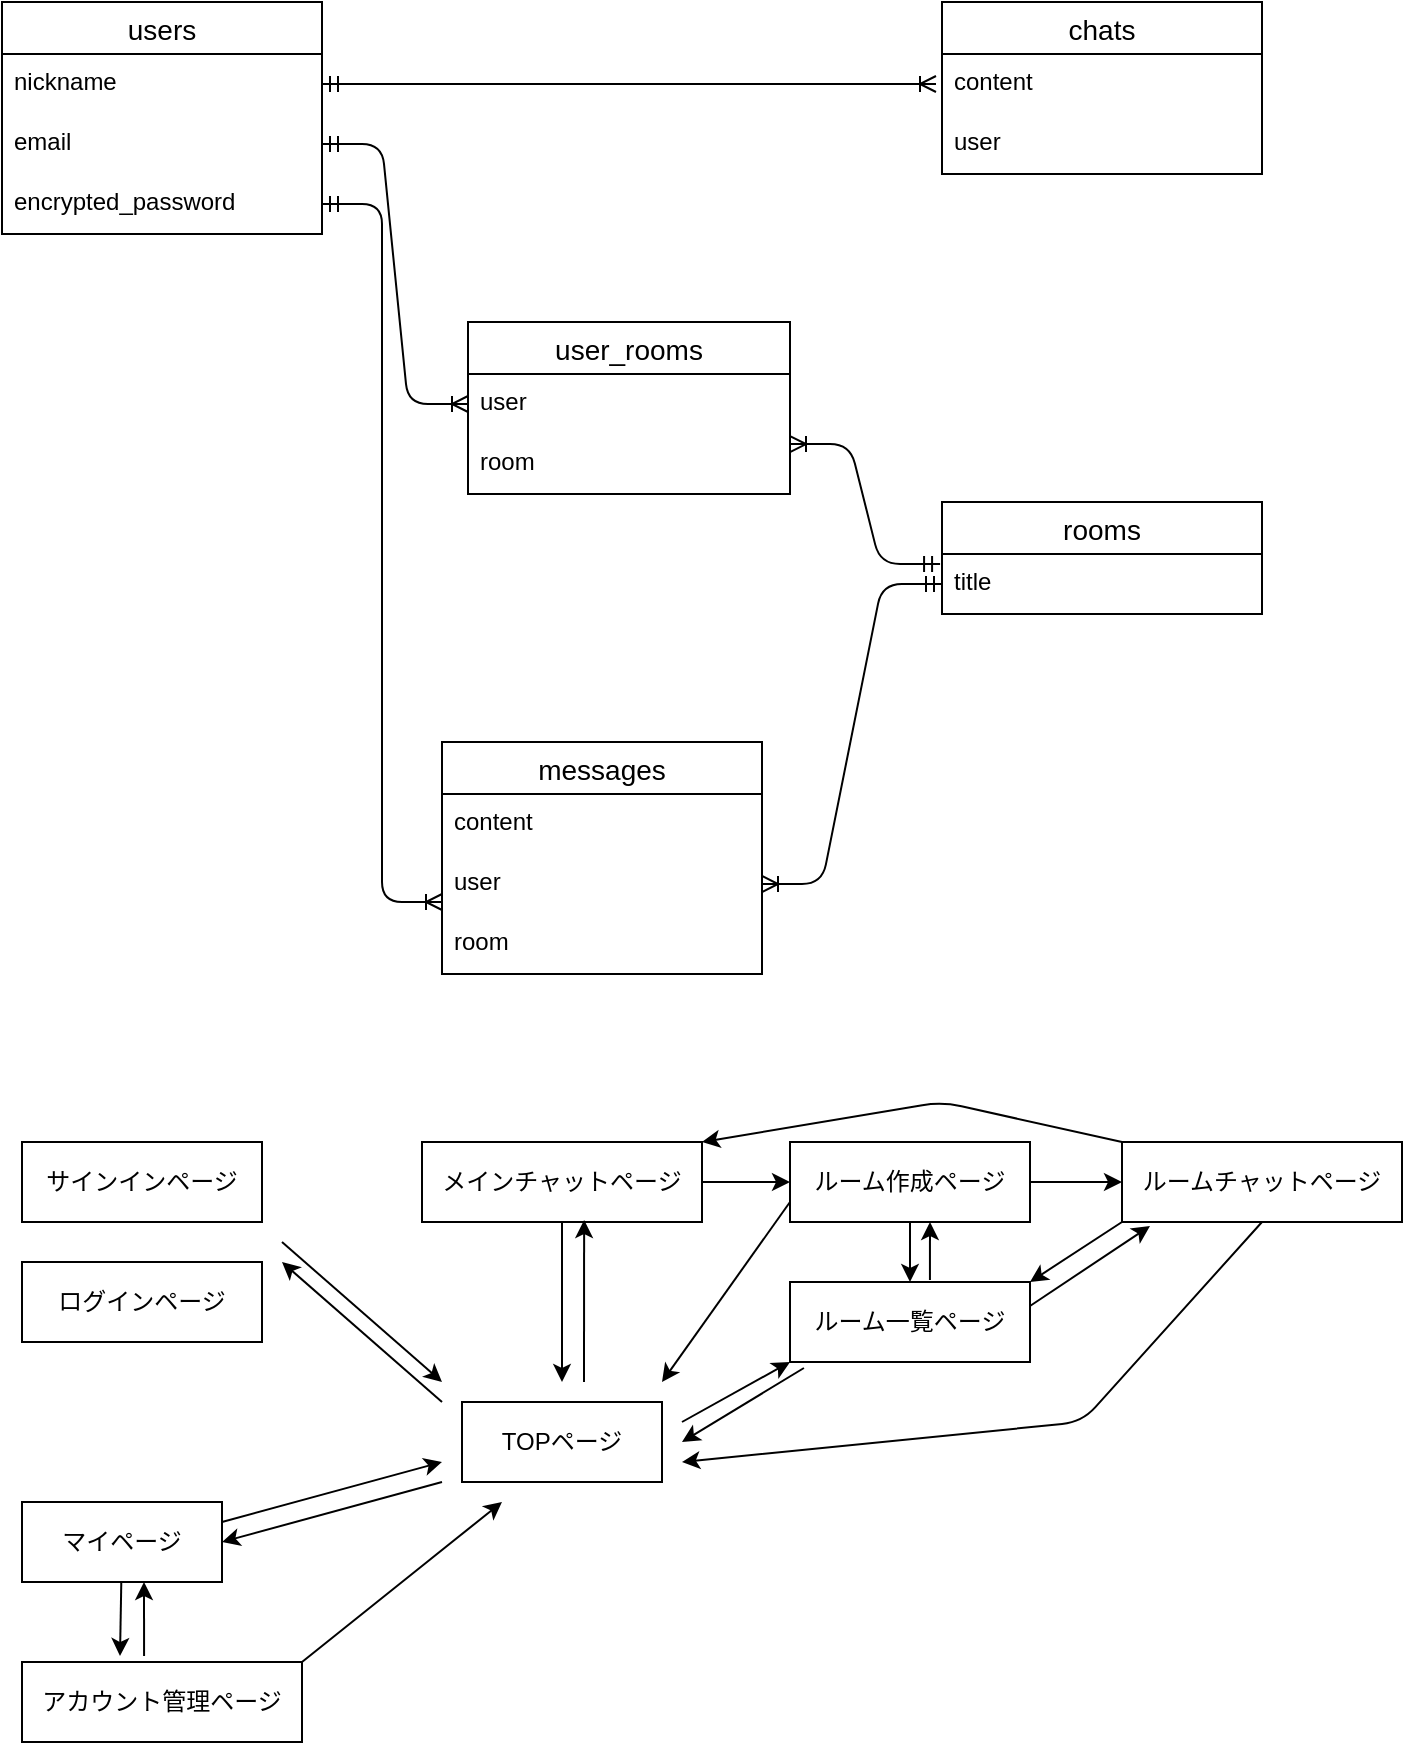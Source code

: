 <mxfile>
    <diagram id="Bfa1y9E24jX9PiugJ_2A" name="ページ1">
        <mxGraphModel dx="728" dy="410" grid="1" gridSize="10" guides="1" tooltips="1" connect="1" arrows="1" fold="1" page="1" pageScale="1" pageWidth="827" pageHeight="1169" math="0" shadow="0">
            <root>
                <mxCell id="0"/>
                <mxCell id="1" parent="0"/>
                <mxCell id="2" value="users" style="swimlane;fontStyle=0;childLayout=stackLayout;horizontal=1;startSize=26;horizontalStack=0;resizeParent=1;resizeParentMax=0;resizeLast=0;collapsible=1;marginBottom=0;align=center;fontSize=14;" parent="1" vertex="1">
                    <mxGeometry x="20" y="30" width="160" height="116" as="geometry"/>
                </mxCell>
                <mxCell id="3" value="nickname" style="text;strokeColor=none;fillColor=none;spacingLeft=4;spacingRight=4;overflow=hidden;rotatable=0;points=[[0,0.5],[1,0.5]];portConstraint=eastwest;fontSize=12;" parent="2" vertex="1">
                    <mxGeometry y="26" width="160" height="30" as="geometry"/>
                </mxCell>
                <mxCell id="4" value="email" style="text;strokeColor=none;fillColor=none;spacingLeft=4;spacingRight=4;overflow=hidden;rotatable=0;points=[[0,0.5],[1,0.5]];portConstraint=eastwest;fontSize=12;" parent="2" vertex="1">
                    <mxGeometry y="56" width="160" height="30" as="geometry"/>
                </mxCell>
                <mxCell id="5" value="encrypted_password" style="text;strokeColor=none;fillColor=none;spacingLeft=4;spacingRight=4;overflow=hidden;rotatable=0;points=[[0,0.5],[1,0.5]];portConstraint=eastwest;fontSize=12;" parent="2" vertex="1">
                    <mxGeometry y="86" width="160" height="30" as="geometry"/>
                </mxCell>
                <mxCell id="6" value="user_rooms" style="swimlane;fontStyle=0;childLayout=stackLayout;horizontal=1;startSize=26;horizontalStack=0;resizeParent=1;resizeParentMax=0;resizeLast=0;collapsible=1;marginBottom=0;align=center;fontSize=14;" parent="1" vertex="1">
                    <mxGeometry x="253" y="190" width="161" height="86" as="geometry"/>
                </mxCell>
                <mxCell id="7" value="user" style="text;strokeColor=none;fillColor=none;spacingLeft=4;spacingRight=4;overflow=hidden;rotatable=0;points=[[0,0.5],[1,0.5]];portConstraint=eastwest;fontSize=12;" parent="6" vertex="1">
                    <mxGeometry y="26" width="161" height="30" as="geometry"/>
                </mxCell>
                <mxCell id="8" value="room" style="text;strokeColor=none;fillColor=none;spacingLeft=4;spacingRight=4;overflow=hidden;rotatable=0;points=[[0,0.5],[1,0.5]];portConstraint=eastwest;fontSize=12;" parent="6" vertex="1">
                    <mxGeometry y="56" width="161" height="30" as="geometry"/>
                </mxCell>
                <mxCell id="10" value="rooms" style="swimlane;fontStyle=0;childLayout=stackLayout;horizontal=1;startSize=26;horizontalStack=0;resizeParent=1;resizeParentMax=0;resizeLast=0;collapsible=1;marginBottom=0;align=center;fontSize=14;" parent="1" vertex="1">
                    <mxGeometry x="490" y="280" width="160" height="56" as="geometry"/>
                </mxCell>
                <mxCell id="17" value="title" style="text;strokeColor=none;fillColor=none;spacingLeft=4;spacingRight=4;overflow=hidden;rotatable=0;points=[[0,0.5],[1,0.5]];portConstraint=eastwest;fontSize=12;" parent="10" vertex="1">
                    <mxGeometry y="26" width="160" height="30" as="geometry"/>
                </mxCell>
                <mxCell id="19" value="chats" style="swimlane;fontStyle=0;childLayout=stackLayout;horizontal=1;startSize=26;horizontalStack=0;resizeParent=1;resizeParentMax=0;resizeLast=0;collapsible=1;marginBottom=0;align=center;fontSize=14;" parent="1" vertex="1">
                    <mxGeometry x="490" y="30" width="160" height="86" as="geometry"/>
                </mxCell>
                <mxCell id="20" value="content" style="text;strokeColor=none;fillColor=none;spacingLeft=4;spacingRight=4;overflow=hidden;rotatable=0;points=[[0,0.5],[1,0.5]];portConstraint=eastwest;fontSize=12;" parent="19" vertex="1">
                    <mxGeometry y="26" width="160" height="30" as="geometry"/>
                </mxCell>
                <mxCell id="21" value="user" style="text;strokeColor=none;fillColor=none;spacingLeft=4;spacingRight=4;overflow=hidden;rotatable=0;points=[[0,0.5],[1,0.5]];portConstraint=eastwest;fontSize=12;" parent="19" vertex="1">
                    <mxGeometry y="56" width="160" height="30" as="geometry"/>
                </mxCell>
                <mxCell id="27" value="" style="edgeStyle=entityRelationEdgeStyle;fontSize=12;html=1;endArrow=ERoneToMany;startArrow=ERmandOne;exitX=1;exitY=0.5;exitDx=0;exitDy=0;entryX=0;entryY=0.5;entryDx=0;entryDy=0;" parent="1" source="4" target="7" edge="1">
                    <mxGeometry width="100" height="100" relative="1" as="geometry">
                        <mxPoint x="300" y="290" as="sourcePoint"/>
                        <mxPoint x="400" y="190" as="targetPoint"/>
                    </mxGeometry>
                </mxCell>
                <mxCell id="28" value="" style="edgeStyle=entityRelationEdgeStyle;fontSize=12;html=1;endArrow=ERoneToMany;startArrow=ERmandOne;entryX=1;entryY=0.167;entryDx=0;entryDy=0;entryPerimeter=0;exitX=-0.006;exitY=0.167;exitDx=0;exitDy=0;exitPerimeter=0;" parent="1" source="17" target="8" edge="1">
                    <mxGeometry width="100" height="100" relative="1" as="geometry">
                        <mxPoint x="490" y="351" as="sourcePoint"/>
                        <mxPoint x="400" y="190" as="targetPoint"/>
                    </mxGeometry>
                </mxCell>
                <mxCell id="31" value="" style="edgeStyle=entityRelationEdgeStyle;fontSize=12;html=1;endArrow=ERoneToMany;startArrow=ERmandOne;exitX=1;exitY=0.5;exitDx=0;exitDy=0;" parent="1" source="3" edge="1">
                    <mxGeometry width="100" height="100" relative="1" as="geometry">
                        <mxPoint x="470" y="90" as="sourcePoint"/>
                        <mxPoint x="487" y="71" as="targetPoint"/>
                    </mxGeometry>
                </mxCell>
                <mxCell id="32" value="messages" style="swimlane;fontStyle=0;childLayout=stackLayout;horizontal=1;startSize=26;horizontalStack=0;resizeParent=1;resizeParentMax=0;resizeLast=0;collapsible=1;marginBottom=0;align=center;fontSize=14;" parent="1" vertex="1">
                    <mxGeometry x="240" y="400" width="160" height="116" as="geometry"/>
                </mxCell>
                <mxCell id="33" value="content" style="text;strokeColor=none;fillColor=none;spacingLeft=4;spacingRight=4;overflow=hidden;rotatable=0;points=[[0,0.5],[1,0.5]];portConstraint=eastwest;fontSize=12;" parent="32" vertex="1">
                    <mxGeometry y="26" width="160" height="30" as="geometry"/>
                </mxCell>
                <mxCell id="34" value="user" style="text;strokeColor=none;fillColor=none;spacingLeft=4;spacingRight=4;overflow=hidden;rotatable=0;points=[[0,0.5],[1,0.5]];portConstraint=eastwest;fontSize=12;" parent="32" vertex="1">
                    <mxGeometry y="56" width="160" height="30" as="geometry"/>
                </mxCell>
                <mxCell id="35" value="room" style="text;strokeColor=none;fillColor=none;spacingLeft=4;spacingRight=4;overflow=hidden;rotatable=0;points=[[0,0.5],[1,0.5]];portConstraint=eastwest;fontSize=12;" parent="32" vertex="1">
                    <mxGeometry y="86" width="160" height="30" as="geometry"/>
                </mxCell>
                <mxCell id="36" value="" style="edgeStyle=entityRelationEdgeStyle;fontSize=12;html=1;endArrow=ERoneToMany;startArrow=ERmandOne;exitX=1;exitY=0.5;exitDx=0;exitDy=0;" parent="1" source="5" edge="1">
                    <mxGeometry width="100" height="100" relative="1" as="geometry">
                        <mxPoint x="100" y="220" as="sourcePoint"/>
                        <mxPoint x="240" y="480" as="targetPoint"/>
                    </mxGeometry>
                </mxCell>
                <mxCell id="37" value="" style="edgeStyle=entityRelationEdgeStyle;fontSize=12;html=1;endArrow=ERoneToMany;startArrow=ERmandOne;exitX=0;exitY=0.5;exitDx=0;exitDy=0;entryX=1;entryY=0.5;entryDx=0;entryDy=0;" parent="1" source="17" target="34" edge="1">
                    <mxGeometry width="100" height="100" relative="1" as="geometry">
                        <mxPoint x="510" y="370" as="sourcePoint"/>
                        <mxPoint x="583" y="500" as="targetPoint"/>
                    </mxGeometry>
                </mxCell>
                <mxCell id="39" value="TOPページ" style="whiteSpace=wrap;html=1;align=center;" vertex="1" parent="1">
                    <mxGeometry x="250" y="730" width="100" height="40" as="geometry"/>
                </mxCell>
                <mxCell id="40" value="メインチャットページ" style="whiteSpace=wrap;html=1;align=center;" vertex="1" parent="1">
                    <mxGeometry x="230" y="600" width="140" height="40" as="geometry"/>
                </mxCell>
                <mxCell id="41" value="ルーム作成ページ" style="whiteSpace=wrap;html=1;align=center;" vertex="1" parent="1">
                    <mxGeometry x="414" y="600" width="120" height="40" as="geometry"/>
                </mxCell>
                <mxCell id="42" value="ルームチャットページ" style="whiteSpace=wrap;html=1;align=center;" vertex="1" parent="1">
                    <mxGeometry x="580" y="600" width="140" height="40" as="geometry"/>
                </mxCell>
                <mxCell id="43" value="ルーム一覧ページ" style="whiteSpace=wrap;html=1;align=center;" vertex="1" parent="1">
                    <mxGeometry x="414" y="670" width="120" height="40" as="geometry"/>
                </mxCell>
                <mxCell id="44" value="サインインページ" style="whiteSpace=wrap;html=1;align=center;" vertex="1" parent="1">
                    <mxGeometry x="30" y="600" width="120" height="40" as="geometry"/>
                </mxCell>
                <mxCell id="45" value="ログインページ" style="whiteSpace=wrap;html=1;align=center;" vertex="1" parent="1">
                    <mxGeometry x="30" y="660" width="120" height="40" as="geometry"/>
                </mxCell>
                <mxCell id="46" value="マイページ" style="whiteSpace=wrap;html=1;align=center;" vertex="1" parent="1">
                    <mxGeometry x="30" y="780" width="100" height="40" as="geometry"/>
                </mxCell>
                <mxCell id="48" value="アカウント管理ページ" style="whiteSpace=wrap;html=1;align=center;" vertex="1" parent="1">
                    <mxGeometry x="30" y="860" width="140" height="40" as="geometry"/>
                </mxCell>
                <mxCell id="50" value="" style="endArrow=classic;html=1;strokeWidth=1;" edge="1" parent="1">
                    <mxGeometry width="50" height="50" relative="1" as="geometry">
                        <mxPoint x="160" y="650" as="sourcePoint"/>
                        <mxPoint x="240" y="720" as="targetPoint"/>
                    </mxGeometry>
                </mxCell>
                <mxCell id="51" value="" style="endArrow=classic;html=1;strokeWidth=1;" edge="1" parent="1">
                    <mxGeometry width="50" height="50" relative="1" as="geometry">
                        <mxPoint x="240" y="730" as="sourcePoint"/>
                        <mxPoint x="160" y="660" as="targetPoint"/>
                    </mxGeometry>
                </mxCell>
                <mxCell id="54" value="" style="endArrow=classic;html=1;strokeWidth=1;exitX=0.5;exitY=1;exitDx=0;exitDy=0;" edge="1" parent="1" source="40">
                    <mxGeometry width="50" height="50" relative="1" as="geometry">
                        <mxPoint x="230" y="635" as="sourcePoint"/>
                        <mxPoint x="300" y="720" as="targetPoint"/>
                    </mxGeometry>
                </mxCell>
                <mxCell id="55" value="" style="endArrow=classic;html=1;strokeWidth=1;entryX=0.579;entryY=0.975;entryDx=0;entryDy=0;entryPerimeter=0;" edge="1" parent="1" target="40">
                    <mxGeometry width="50" height="50" relative="1" as="geometry">
                        <mxPoint x="311" y="720" as="sourcePoint"/>
                        <mxPoint x="230" y="655" as="targetPoint"/>
                    </mxGeometry>
                </mxCell>
                <mxCell id="56" value="" style="endArrow=classic;html=1;strokeWidth=1;exitX=1;exitY=0.25;exitDx=0;exitDy=0;" edge="1" parent="1" source="46">
                    <mxGeometry width="50" height="50" relative="1" as="geometry">
                        <mxPoint x="170" y="820" as="sourcePoint"/>
                        <mxPoint x="240" y="760" as="targetPoint"/>
                    </mxGeometry>
                </mxCell>
                <mxCell id="57" value="" style="endArrow=classic;html=1;strokeWidth=1;entryX=1;entryY=0.5;entryDx=0;entryDy=0;" edge="1" parent="1" target="46">
                    <mxGeometry width="50" height="50" relative="1" as="geometry">
                        <mxPoint x="240" y="770" as="sourcePoint"/>
                        <mxPoint x="180" y="850" as="targetPoint"/>
                    </mxGeometry>
                </mxCell>
                <mxCell id="58" value="" style="endArrow=classic;html=1;strokeWidth=1;exitX=0.436;exitY=-0.075;exitDx=0;exitDy=0;exitPerimeter=0;" edge="1" parent="1" source="48">
                    <mxGeometry width="50" height="50" relative="1" as="geometry">
                        <mxPoint x="130" y="860" as="sourcePoint"/>
                        <mxPoint x="91" y="820" as="targetPoint"/>
                    </mxGeometry>
                </mxCell>
                <mxCell id="59" value="" style="endArrow=classic;html=1;strokeWidth=1;entryX=0.35;entryY=-0.075;entryDx=0;entryDy=0;entryPerimeter=0;" edge="1" parent="1" source="46" target="48">
                    <mxGeometry width="50" height="50" relative="1" as="geometry">
                        <mxPoint x="80" y="820" as="sourcePoint"/>
                        <mxPoint x="105" y="800" as="targetPoint"/>
                    </mxGeometry>
                </mxCell>
                <mxCell id="60" value="" style="endArrow=classic;html=1;strokeWidth=1;exitX=1;exitY=0.5;exitDx=0;exitDy=0;entryX=0;entryY=0.5;entryDx=0;entryDy=0;" edge="1" parent="1" source="40" target="41">
                    <mxGeometry width="50" height="50" relative="1" as="geometry">
                        <mxPoint x="340" y="740" as="sourcePoint"/>
                        <mxPoint x="390" y="690" as="targetPoint"/>
                    </mxGeometry>
                </mxCell>
                <mxCell id="61" value="" style="endArrow=classic;html=1;strokeWidth=1;exitX=0;exitY=0.75;exitDx=0;exitDy=0;" edge="1" parent="1" source="41">
                    <mxGeometry width="50" height="50" relative="1" as="geometry">
                        <mxPoint x="340" y="740" as="sourcePoint"/>
                        <mxPoint x="350" y="720" as="targetPoint"/>
                    </mxGeometry>
                </mxCell>
                <mxCell id="62" value="" style="endArrow=classic;html=1;strokeWidth=1;entryX=0;entryY=1;entryDx=0;entryDy=0;" edge="1" parent="1" target="43">
                    <mxGeometry width="50" height="50" relative="1" as="geometry">
                        <mxPoint x="360" y="740" as="sourcePoint"/>
                        <mxPoint x="410" y="700" as="targetPoint"/>
                    </mxGeometry>
                </mxCell>
                <mxCell id="63" value="" style="endArrow=classic;html=1;strokeWidth=1;" edge="1" parent="1" source="41" target="43">
                    <mxGeometry width="50" height="50" relative="1" as="geometry">
                        <mxPoint x="340" y="740" as="sourcePoint"/>
                        <mxPoint x="390" y="690" as="targetPoint"/>
                    </mxGeometry>
                </mxCell>
                <mxCell id="64" value="" style="endArrow=classic;html=1;strokeWidth=1;exitX=0.058;exitY=1.075;exitDx=0;exitDy=0;exitPerimeter=0;" edge="1" parent="1" source="43">
                    <mxGeometry width="50" height="50" relative="1" as="geometry">
                        <mxPoint x="430" y="720" as="sourcePoint"/>
                        <mxPoint x="360" y="750" as="targetPoint"/>
                    </mxGeometry>
                </mxCell>
                <mxCell id="65" value="" style="endArrow=classic;html=1;strokeWidth=1;" edge="1" parent="1">
                    <mxGeometry width="50" height="50" relative="1" as="geometry">
                        <mxPoint x="170" y="860" as="sourcePoint"/>
                        <mxPoint x="270" y="780" as="targetPoint"/>
                    </mxGeometry>
                </mxCell>
                <mxCell id="66" value="" style="endArrow=classic;html=1;strokeWidth=1;exitX=1;exitY=0.5;exitDx=0;exitDy=0;" edge="1" parent="1" source="41" target="42">
                    <mxGeometry width="50" height="50" relative="1" as="geometry">
                        <mxPoint x="540" y="620" as="sourcePoint"/>
                        <mxPoint x="580" y="620" as="targetPoint"/>
                    </mxGeometry>
                </mxCell>
                <mxCell id="67" value="" style="endArrow=classic;html=1;strokeWidth=1;exitX=0;exitY=1;exitDx=0;exitDy=0;entryX=1;entryY=0;entryDx=0;entryDy=0;" edge="1" parent="1" source="42" target="43">
                    <mxGeometry width="50" height="50" relative="1" as="geometry">
                        <mxPoint x="560" y="700" as="sourcePoint"/>
                        <mxPoint x="610" y="650" as="targetPoint"/>
                    </mxGeometry>
                </mxCell>
                <mxCell id="68" value="" style="endArrow=classic;html=1;strokeWidth=1;exitX=0;exitY=0;exitDx=0;exitDy=0;entryX=1;entryY=0;entryDx=0;entryDy=0;" edge="1" parent="1" source="42" target="40">
                    <mxGeometry width="50" height="50" relative="1" as="geometry">
                        <mxPoint x="340" y="740" as="sourcePoint"/>
                        <mxPoint x="390" y="690" as="targetPoint"/>
                        <Array as="points">
                            <mxPoint x="490" y="580"/>
                        </Array>
                    </mxGeometry>
                </mxCell>
                <mxCell id="69" value="" style="endArrow=classic;html=1;strokeWidth=1;" edge="1" parent="1">
                    <mxGeometry width="50" height="50" relative="1" as="geometry">
                        <mxPoint x="534" y="682" as="sourcePoint"/>
                        <mxPoint x="594" y="642" as="targetPoint"/>
                    </mxGeometry>
                </mxCell>
                <mxCell id="70" value="" style="endArrow=classic;html=1;strokeWidth=1;exitX=0.583;exitY=-0.025;exitDx=0;exitDy=0;exitPerimeter=0;" edge="1" parent="1" source="43">
                    <mxGeometry width="50" height="50" relative="1" as="geometry">
                        <mxPoint x="483" y="660" as="sourcePoint"/>
                        <mxPoint x="484" y="640" as="targetPoint"/>
                    </mxGeometry>
                </mxCell>
                <mxCell id="71" value="" style="endArrow=classic;html=1;strokeWidth=1;exitX=0.5;exitY=1;exitDx=0;exitDy=0;" edge="1" parent="1" source="42">
                    <mxGeometry width="50" height="50" relative="1" as="geometry">
                        <mxPoint x="534" y="780" as="sourcePoint"/>
                        <mxPoint x="360" y="760" as="targetPoint"/>
                        <Array as="points">
                            <mxPoint x="560" y="740"/>
                        </Array>
                    </mxGeometry>
                </mxCell>
            </root>
        </mxGraphModel>
    </diagram>
</mxfile>